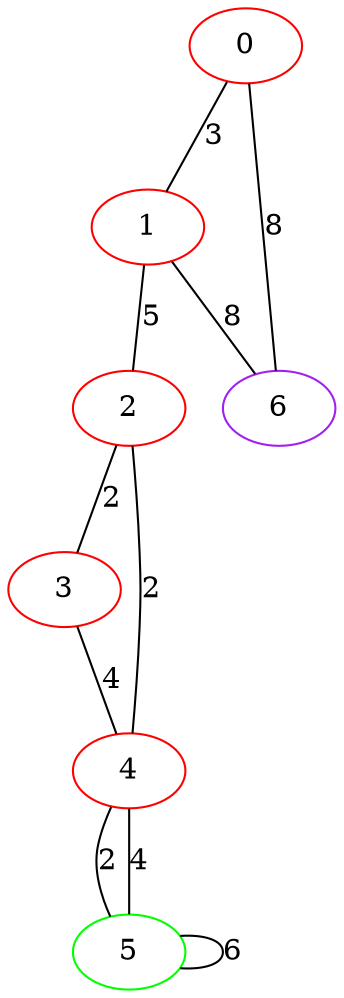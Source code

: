 graph "" {
0 [color=red, weight=1];
1 [color=red, weight=1];
2 [color=red, weight=1];
3 [color=red, weight=1];
4 [color=red, weight=1];
5 [color=green, weight=2];
6 [color=purple, weight=4];
0 -- 1  [key=0, label=3];
0 -- 6  [key=0, label=8];
1 -- 2  [key=0, label=5];
1 -- 6  [key=0, label=8];
2 -- 3  [key=0, label=2];
2 -- 4  [key=0, label=2];
3 -- 4  [key=0, label=4];
4 -- 5  [key=0, label=2];
4 -- 5  [key=1, label=4];
5 -- 5  [key=0, label=6];
}
